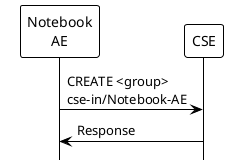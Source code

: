@startuml
hide footbox
!theme plain
skinparam backgroundcolor transparent

participant "Notebook\nAE" as AE 
participant "CSE" as CSE 

AE -> CSE: CREATE <group>\ncse-in/Notebook-AE
AE <- CSE: Response

@enduml